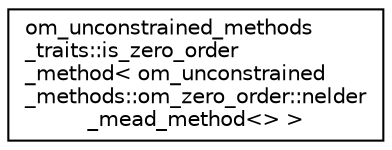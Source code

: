 digraph "Graphical Class Hierarchy"
{
 // LATEX_PDF_SIZE
  edge [fontname="Helvetica",fontsize="10",labelfontname="Helvetica",labelfontsize="10"];
  node [fontname="Helvetica",fontsize="10",shape=record];
  rankdir="LR";
  Node0 [label="om_unconstrained_methods\l_traits::is_zero_order\l_method\< om_unconstrained\l_methods::om_zero_order::nelder\l_mead_method\<\> \>",height=0.2,width=0.4,color="black", fillcolor="white", style="filled",URL="$structom__unconstrained__methods__traits_1_1is__zero__order__method_3_01om__unconstrained__metho28b36ce25946fc56467ab973001bcb2d.html",tooltip=" "];
}

